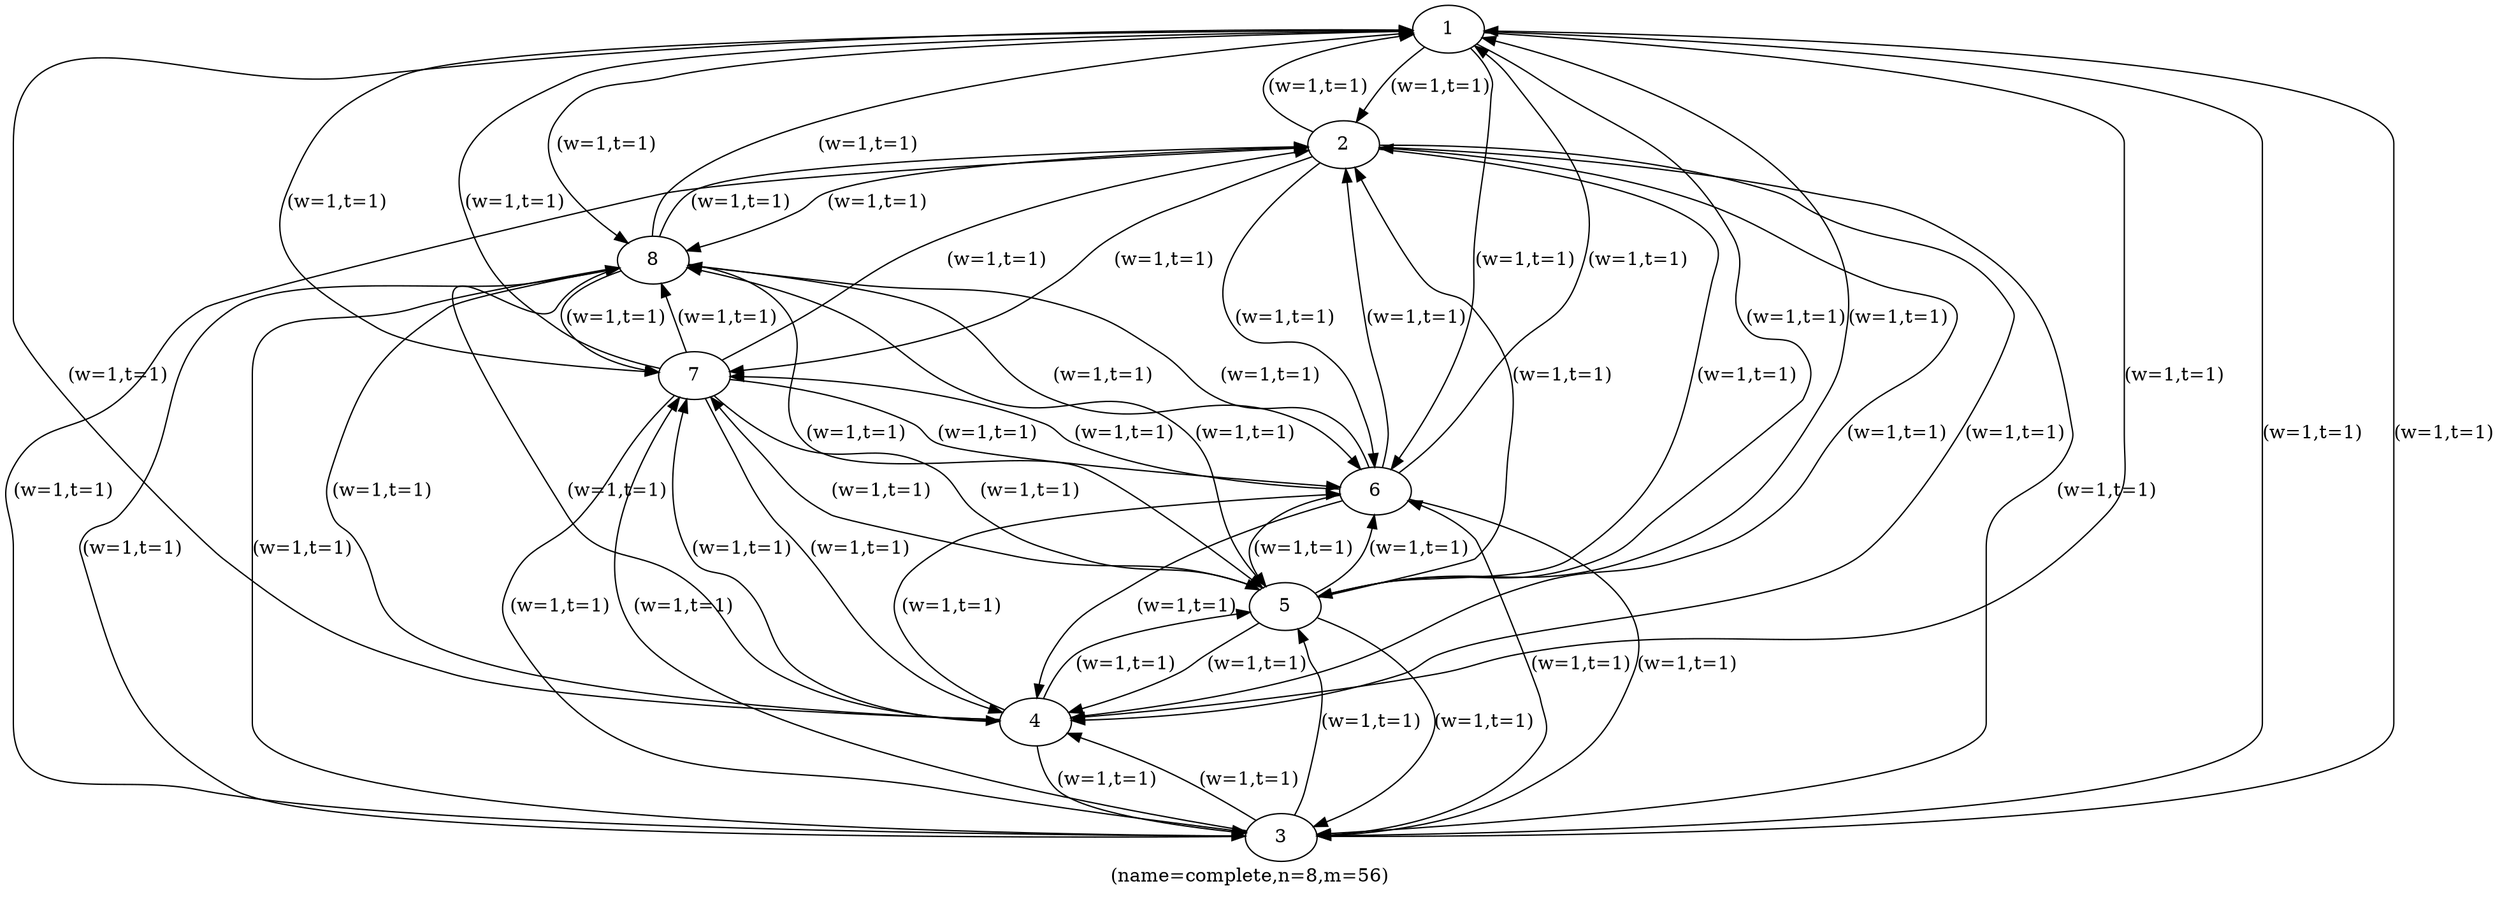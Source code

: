 digraph complete {
label="(name=complete,n=8,m=56)";
	1 -> 2 [label="(w=1,t=1)"];
	1 -> 3 [label="(w=1,t=1)"];
	1 -> 4 [label="(w=1,t=1)"];
	1 -> 5 [label="(w=1,t=1)"];
	1 -> 6 [label="(w=1,t=1)"];
	1 -> 7 [label="(w=1,t=1)"];
	1 -> 8 [label="(w=1,t=1)"];
	2 -> 1 [label="(w=1,t=1)"];
	2 -> 3 [label="(w=1,t=1)"];
	2 -> 4 [label="(w=1,t=1)"];
	2 -> 5 [label="(w=1,t=1)"];
	2 -> 6 [label="(w=1,t=1)"];
	2 -> 7 [label="(w=1,t=1)"];
	2 -> 8 [label="(w=1,t=1)"];
	3 -> 1 [label="(w=1,t=1)"];
	3 -> 2 [label="(w=1,t=1)"];
	3 -> 4 [label="(w=1,t=1)"];
	3 -> 5 [label="(w=1,t=1)"];
	3 -> 6 [label="(w=1,t=1)"];
	3 -> 7 [label="(w=1,t=1)"];
	3 -> 8 [label="(w=1,t=1)"];
	4 -> 1 [label="(w=1,t=1)"];
	4 -> 2 [label="(w=1,t=1)"];
	4 -> 3 [label="(w=1,t=1)"];
	4 -> 5 [label="(w=1,t=1)"];
	4 -> 6 [label="(w=1,t=1)"];
	4 -> 7 [label="(w=1,t=1)"];
	4 -> 8 [label="(w=1,t=1)"];
	5 -> 1 [label="(w=1,t=1)"];
	5 -> 2 [label="(w=1,t=1)"];
	5 -> 3 [label="(w=1,t=1)"];
	5 -> 4 [label="(w=1,t=1)"];
	5 -> 6 [label="(w=1,t=1)"];
	5 -> 7 [label="(w=1,t=1)"];
	5 -> 8 [label="(w=1,t=1)"];
	6 -> 1 [label="(w=1,t=1)"];
	6 -> 2 [label="(w=1,t=1)"];
	6 -> 3 [label="(w=1,t=1)"];
	6 -> 4 [label="(w=1,t=1)"];
	6 -> 5 [label="(w=1,t=1)"];
	6 -> 7 [label="(w=1,t=1)"];
	6 -> 8 [label="(w=1,t=1)"];
	7 -> 1 [label="(w=1,t=1)"];
	7 -> 2 [label="(w=1,t=1)"];
	7 -> 3 [label="(w=1,t=1)"];
	7 -> 4 [label="(w=1,t=1)"];
	7 -> 5 [label="(w=1,t=1)"];
	7 -> 6 [label="(w=1,t=1)"];
	7 -> 8 [label="(w=1,t=1)"];
	8 -> 1 [label="(w=1,t=1)"];
	8 -> 2 [label="(w=1,t=1)"];
	8 -> 3 [label="(w=1,t=1)"];
	8 -> 4 [label="(w=1,t=1)"];
	8 -> 5 [label="(w=1,t=1)"];
	8 -> 6 [label="(w=1,t=1)"];
	8 -> 7 [label="(w=1,t=1)"];
6 [label="6"];
3 [label="3"];
7 [label="7"];
2 [label="2"];
8 [label="8"];
1 [label="1"];
4 [label="4"];
5 [label="5"];
}
